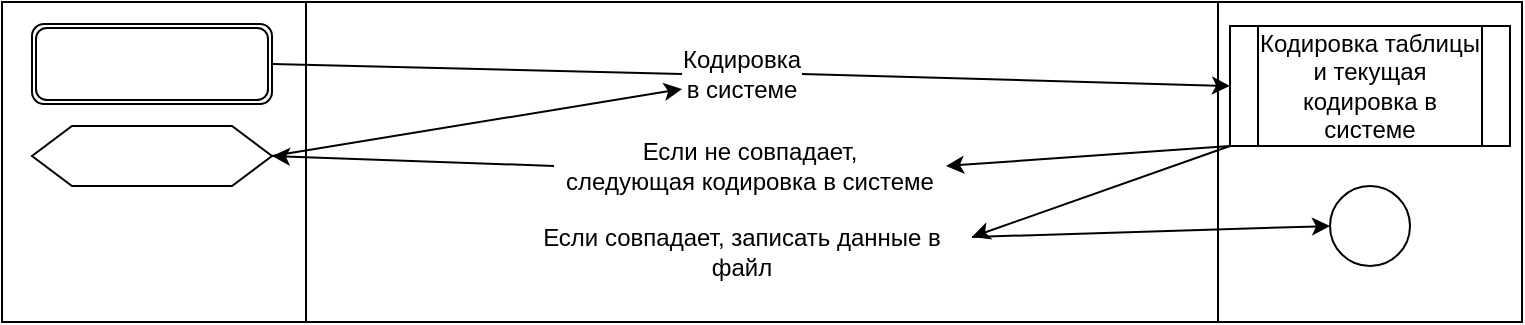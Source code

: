 <mxfile version="15.5.6" type="device"><diagram id="J5oAzdZeDZkVX1M21jpl" name="Page-1"><mxGraphModel dx="1422" dy="780" grid="1" gridSize="10" guides="1" tooltips="1" connect="1" arrows="1" fold="1" page="1" pageScale="1" pageWidth="827" pageHeight="1169" math="0" shadow="0"><root><mxCell id="0"/><mxCell id="1" parent="0"/><mxCell id="Pqbi1x4ZTgwqDJGbjsJN-1" value="" style="shape=process;whiteSpace=wrap;html=1;backgroundOutline=1;size=0.2;" vertex="1" parent="1"><mxGeometry x="40" y="120" width="760" height="160" as="geometry"/></mxCell><mxCell id="Pqbi1x4ZTgwqDJGbjsJN-2" value="" style="shape=ext;double=1;rounded=1;whiteSpace=wrap;html=1;" vertex="1" parent="1"><mxGeometry x="55" y="131" width="120" height="40" as="geometry"/></mxCell><mxCell id="Pqbi1x4ZTgwqDJGbjsJN-3" value="Кодировка в системе" style="text;html=1;strokeColor=none;fillColor=none;align=center;verticalAlign=middle;whiteSpace=wrap;rounded=0;" vertex="1" parent="1"><mxGeometry x="380" y="141" width="60" height="30" as="geometry"/></mxCell><mxCell id="Pqbi1x4ZTgwqDJGbjsJN-4" value="Кодировка таблицы и текущая кодировка в системе" style="shape=process;whiteSpace=wrap;html=1;backgroundOutline=1;" vertex="1" parent="1"><mxGeometry x="654" y="132" width="140" height="60" as="geometry"/></mxCell><mxCell id="Pqbi1x4ZTgwqDJGbjsJN-5" value="&lt;div&gt;Если не совпадает,&lt;/div&gt;&lt;div&gt;следующая кодировка в системе&lt;br&gt;&lt;/div&gt;" style="text;html=1;strokeColor=none;fillColor=none;align=center;verticalAlign=middle;whiteSpace=wrap;rounded=0;" vertex="1" parent="1"><mxGeometry x="316" y="192" width="196" height="20" as="geometry"/></mxCell><mxCell id="Pqbi1x4ZTgwqDJGbjsJN-6" value="" style="shape=hexagon;perimeter=hexagonPerimeter2;whiteSpace=wrap;html=1;fixedSize=1;" vertex="1" parent="1"><mxGeometry x="55" y="182" width="120" height="30" as="geometry"/></mxCell><mxCell id="Pqbi1x4ZTgwqDJGbjsJN-7" value="" style="endArrow=none;html=1;rounded=0;exitX=1;exitY=0.5;exitDx=0;exitDy=0;entryX=0;entryY=0.5;entryDx=0;entryDy=0;" edge="1" parent="1" source="Pqbi1x4ZTgwqDJGbjsJN-2" target="Pqbi1x4ZTgwqDJGbjsJN-3"><mxGeometry width="50" height="50" relative="1" as="geometry"><mxPoint x="210" y="130" as="sourcePoint"/><mxPoint x="260" y="80" as="targetPoint"/></mxGeometry></mxCell><mxCell id="Pqbi1x4ZTgwqDJGbjsJN-8" value="" style="endArrow=classic;html=1;rounded=0;exitX=1;exitY=0.5;exitDx=0;exitDy=0;entryX=0;entryY=0.5;entryDx=0;entryDy=0;" edge="1" parent="1" source="Pqbi1x4ZTgwqDJGbjsJN-3" target="Pqbi1x4ZTgwqDJGbjsJN-4"><mxGeometry width="50" height="50" relative="1" as="geometry"><mxPoint x="520" y="140" as="sourcePoint"/><mxPoint x="570" y="90" as="targetPoint"/></mxGeometry></mxCell><mxCell id="Pqbi1x4ZTgwqDJGbjsJN-9" value="" style="endArrow=classic;html=1;rounded=0;exitX=0;exitY=1;exitDx=0;exitDy=0;entryX=1;entryY=0.5;entryDx=0;entryDy=0;" edge="1" parent="1" source="Pqbi1x4ZTgwqDJGbjsJN-4" target="Pqbi1x4ZTgwqDJGbjsJN-5"><mxGeometry width="50" height="50" relative="1" as="geometry"><mxPoint x="580" y="220" as="sourcePoint"/><mxPoint x="630" y="170" as="targetPoint"/></mxGeometry></mxCell><mxCell id="Pqbi1x4ZTgwqDJGbjsJN-10" value="" style="endArrow=classic;html=1;rounded=0;entryX=1;entryY=0.5;entryDx=0;entryDy=0;exitX=0;exitY=0.5;exitDx=0;exitDy=0;" edge="1" parent="1" source="Pqbi1x4ZTgwqDJGbjsJN-5" target="Pqbi1x4ZTgwqDJGbjsJN-6"><mxGeometry width="50" height="50" relative="1" as="geometry"><mxPoint x="250" y="250" as="sourcePoint"/><mxPoint x="300" y="200" as="targetPoint"/></mxGeometry></mxCell><mxCell id="Pqbi1x4ZTgwqDJGbjsJN-11" value="" style="endArrow=classic;html=1;rounded=0;exitX=1;exitY=0.5;exitDx=0;exitDy=0;entryX=0;entryY=0.75;entryDx=0;entryDy=0;" edge="1" parent="1" source="Pqbi1x4ZTgwqDJGbjsJN-6" target="Pqbi1x4ZTgwqDJGbjsJN-3"><mxGeometry width="50" height="50" relative="1" as="geometry"><mxPoint x="270" y="180" as="sourcePoint"/><mxPoint x="320" y="130" as="targetPoint"/></mxGeometry></mxCell><mxCell id="Pqbi1x4ZTgwqDJGbjsJN-12" value="Если совпадает, записать данные в файл" style="text;html=1;strokeColor=none;fillColor=none;align=center;verticalAlign=middle;whiteSpace=wrap;rounded=0;" vertex="1" parent="1"><mxGeometry x="295" y="230" width="230" height="30" as="geometry"/></mxCell><mxCell id="Pqbi1x4ZTgwqDJGbjsJN-13" value="" style="endArrow=classic;html=1;rounded=0;entryX=1;entryY=0.25;entryDx=0;entryDy=0;exitX=0;exitY=1;exitDx=0;exitDy=0;" edge="1" parent="1" source="Pqbi1x4ZTgwqDJGbjsJN-4" target="Pqbi1x4ZTgwqDJGbjsJN-12"><mxGeometry width="50" height="50" relative="1" as="geometry"><mxPoint x="640" y="270" as="sourcePoint"/><mxPoint x="690" y="220" as="targetPoint"/></mxGeometry></mxCell><mxCell id="Pqbi1x4ZTgwqDJGbjsJN-14" value="" style="ellipse;whiteSpace=wrap;html=1;aspect=fixed;" vertex="1" parent="1"><mxGeometry x="704" y="212" width="40" height="40" as="geometry"/></mxCell><mxCell id="Pqbi1x4ZTgwqDJGbjsJN-15" value="" style="endArrow=classic;html=1;rounded=0;exitX=1;exitY=0.25;exitDx=0;exitDy=0;entryX=0;entryY=0.5;entryDx=0;entryDy=0;" edge="1" parent="1" source="Pqbi1x4ZTgwqDJGbjsJN-12" target="Pqbi1x4ZTgwqDJGbjsJN-14"><mxGeometry width="50" height="50" relative="1" as="geometry"><mxPoint x="620" y="270" as="sourcePoint"/><mxPoint x="670" y="220" as="targetPoint"/></mxGeometry></mxCell></root></mxGraphModel></diagram></mxfile>